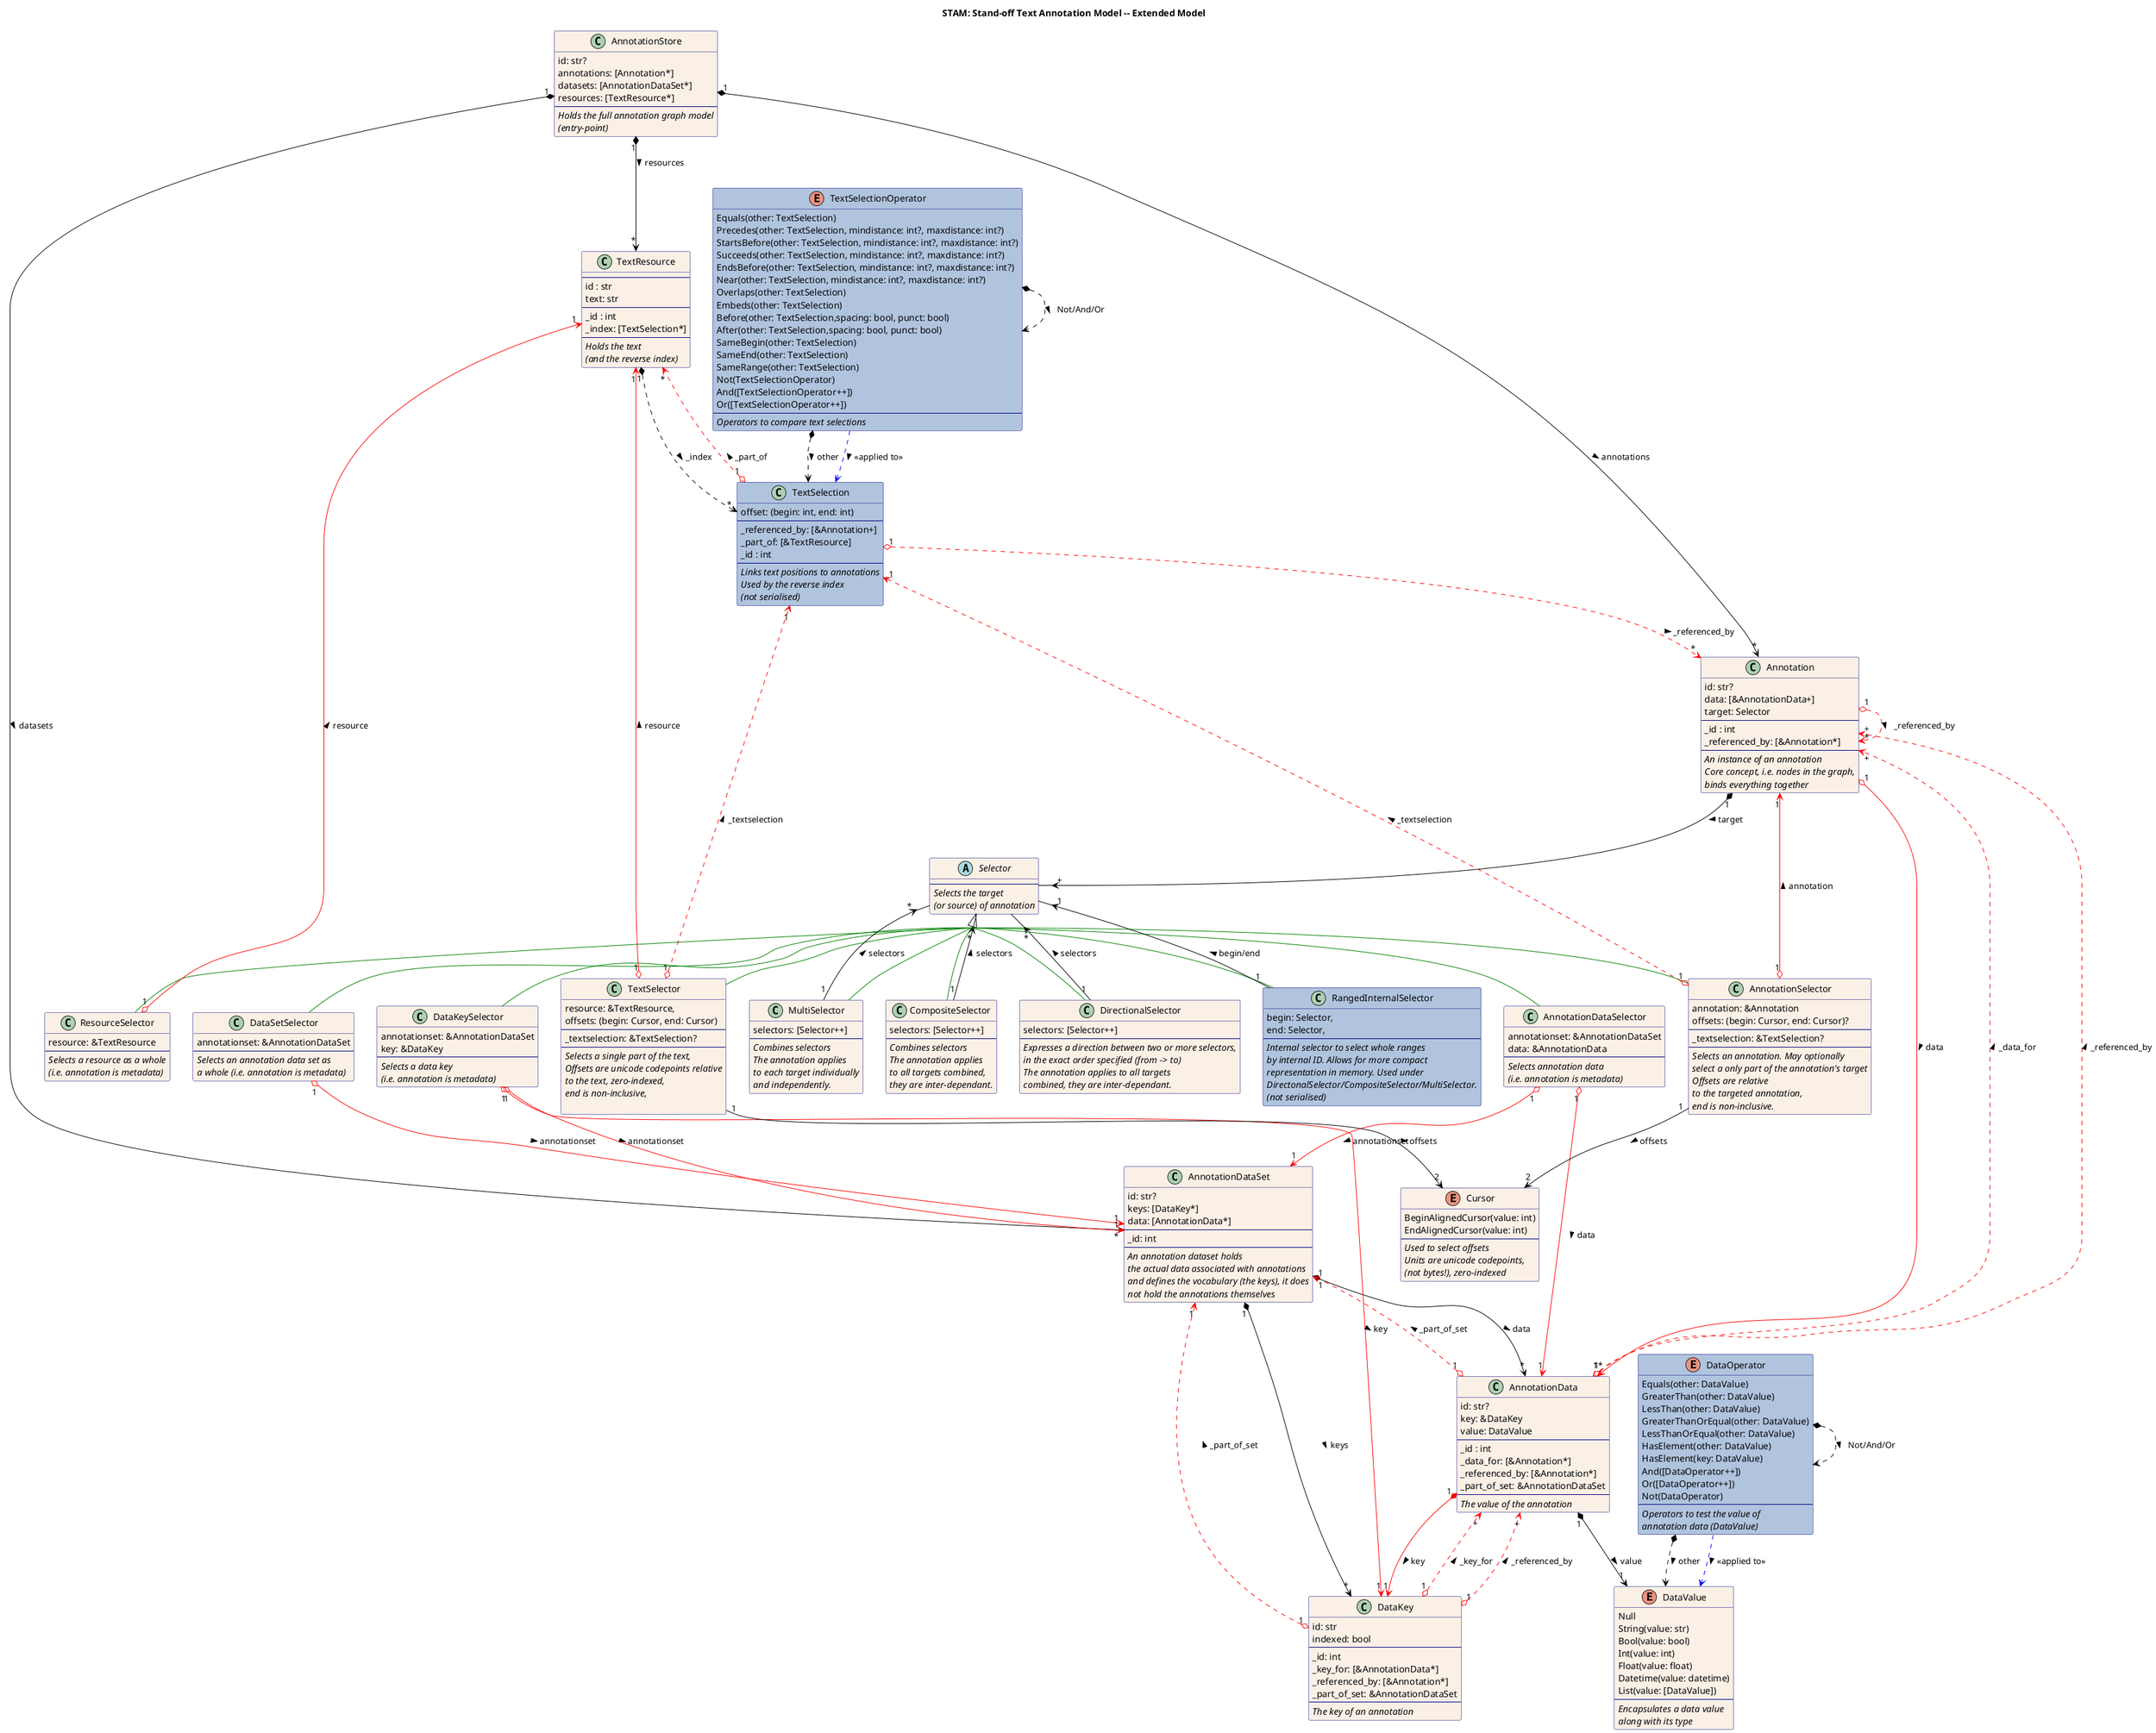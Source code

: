 @startuml
hide stereotype

skinparam class {
    BackgroundColor Linen
    ArrowColor Black
    BorderColor Navy

    BackgroundColor<<functional>> LightSteelBlue
}
skinparam groupInheritance 2

title "STAM: Stand-off Text Annotation Model -- Extended Model"

class TextResource {
    --
    id : str
    text: str
    --
    _id : int
    _index: [TextSelection*]
    --
    <i>Holds the text</i>
    <i>(and the reverse index)</i>
}

class TextSelection <<functional>> {
    offset: (begin: int, end: int)
    --
    _referenced_by: [&Annotation+]
    _part_of: [&TextResource]
    _id : int
    --
    <i>Links text positions to annotations</i>
    <i>Used by the reverse index</i>
    <i>(not serialised)</i>
}

class AnnotationStore {
    id: str?
    annotations: [Annotation*]
    datasets: [AnnotationDataSet*]
    resources: [TextResource*]
    --
    <i>Holds the full annotation graph model</i>
    <i>(entry-point)</i>
}

class AnnotationDataSet {
    id: str?
    keys: [DataKey*]
    data: [AnnotationData*]
    --
    _id: int
    --
    <i>An annotation dataset holds</i>
    <i>the actual data associated with annotations</i>
    <i>and defines the vocabulary (the keys), it does</i>
    <i>not hold the annotations themselves</i>
}

class Annotation {
    id: str?
    data: [&AnnotationData+]
    target: Selector
    --
    _id : int
    _referenced_by: [&Annotation*]
    --
    <i>An instance of an annotation</i>
    <i>Core concept, i.e. nodes in the graph,
    <i>binds everything together</i>
}

abstract class Selector {
    --
    <i>Selects the target</i>
    <i>(or source) of annotation</i>
}

class TextSelector {
    resource: &TextResource,
    offsets: (begin: Cursor, end: Cursor)
    --
    _textselection: &TextSelection?
    --
    <i>Selects a single part of the text,</i>
    <i>Offsets are unicode codepoints relative</i>
    <i>to the text, zero-indexed, </i>
    <i>end is non-inclusive,</i>

}

class ResourceSelector {
    resource: &TextResource
    ---
    <i>Selects a resource as a whole</i>
    <i>(i.e. annotation is metadata)</i>
}

class DataSetSelector {
    annotationset: &AnnotationDataSet
    --
    <i>Selects an annotation data set as</i>
    <i>a whole (i.e. annotation is metadata)</i>
}

class DataKeySelector {
    annotationset: &AnnotationDataSet
    key: &DataKey
    --
    <i>Selects a data key</i>
    <i>(i.e. annotation is metadata)</i>
}

class AnnotationDataSelector {
    annotationset: &AnnotationDataSet
    data: &AnnotationData
    --
    <i>Selects annotation data</i>
    <i>(i.e. annotation is metadata)</i>
}

class AnnotationSelector {
    annotation: &Annotation
    offsets: (begin: Cursor, end: Cursor)?
    --
    _textselection: &TextSelection?
    --
    <i>Selects an annotation. May optionally</i>
    <i>select a only part of the annotation's target</i>
    <i>Offsets are relative</i>
    <i>to the targeted annotation, </i>
    <i>end is non-inclusive.</i>
}

class MultiSelector {
    selectors: [Selector++]
    --
    <i>Combines selectors</i>
    <i>The annotation applies</i>
    <i>to each target individually</i>
    <i>and independently.</i>
}

class CompositeSelector {
    selectors: [Selector++]
    --
    <i>Combines selectors</i>
    <i>The annotation applies</i>
    <i>to all targets combined,</i>
    <i>they are inter-dependant.</i>
}

class DirectionalSelector {
    selectors: [Selector++]
    --
    <i>Expresses a direction between two or more selectors,</i>
    <i>in the exact order specified (from -> to)</i>
    <i>The annotation applies to all targets</i>
    <i>combined, they are inter-dependant.</i>
}

class RangedInternalSelector <<functional>> {
    begin: Selector,
    end: Selector,
    --
    <i>Internal selector to select whole ranges</i>
    <i>by internal ID. Allows for more compact</i> 
    <i>representation in memory. Used under</i>
    <i>DirectonalSelector/CompositeSelector/MultiSelector.</i>
    <i>(not serialised)</i>
}

Selector <|-[#green]- TextSelector
Selector <|-[#green]- ResourceSelector
Selector <|-[#green]- DataSetSelector
Selector <|-[#green]- DataKeySelector
Selector <|-[#green]- AnnotationDataSelector
Selector <|-[#green]- AnnotationSelector
Selector <|-[#green]- MultiSelector
Selector <|-[#green]- CompositeSelector
Selector <|-[#green]- DirectionalSelector
Selector <|.[#green]. RangedInternalSelector


class AnnotationData {
    id: str?
    key: &DataKey
    value: DataValue
    --
    _id : int
    _data_for: [&Annotation*]
    _referenced_by: [&Annotation*]
    _part_of_set: &AnnotationDataSet
    --
    <i>The value of the annotation</i>
}

class DataKey {
    id: str
    indexed: bool
    --
    _id: int
    _key_for: [&AnnotationData*]
    _referenced_by: [&Annotation*]
    _part_of_set: &AnnotationDataSet
    --
    <i>The key of an annotation</i>
}

enum DataValue {
    Null
    String(value: str)
    Bool(value: bool)
    Int(value: int)
    Float(value: float)
    Datetime(value: datetime)
    List(value: [DataValue])
    --
    <i>Encapsulates a data value</i>
    <i>along with its type</i>
}
' There is no Map() in DataValue, a Map should be expressed as an Annotation on an Annotation

enum Cursor {
    BeginAlignedCursor(value: int)
    EndAlignedCursor(value: int)
    --
    <i>Used to select offsets</i>
    <i>Units are unicode codepoints,</i>
    <i>(not bytes!), zero-indexed</i>
}

enum TextSelectionOperator <<functional>> {
    Equals(other: TextSelection)
    Precedes(other: TextSelection, mindistance: int?, maxdistance: int?)
    StartsBefore(other: TextSelection, mindistance: int?, maxdistance: int?)
    Succeeds(other: TextSelection, mindistance: int?, maxdistance: int?)
    EndsBefore(other: TextSelection, mindistance: int?, maxdistance: int?)
    Near(other: TextSelection, mindistance: int?, maxdistance: int?)
    Overlaps(other: TextSelection)
    Embeds(other: TextSelection)
    Before(other: TextSelection,spacing: bool, punct: bool)
    After(other: TextSelection,spacing: bool, punct: bool)
    SameBegin(other: TextSelection)
    SameEnd(other: TextSelection)
    SameRange(other: TextSelection)
    Not(TextSelectionOperator)
    And([TextSelectionOperator++])
    Or([TextSelectionOperator++])
    --
    <i>Operators to compare text selections</i>
}

enum DataOperator <<functional>> {
    Equals(other: DataValue)
    GreaterThan(other: DataValue)
    LessThan(other: DataValue)
    GreaterThanOrEqual(other: DataValue)
    LessThanOrEqual(other: DataValue)
    HasElement(other: DataValue)
    HasElement(key: DataValue)
    And([DataOperator++])
    Or([DataOperator++])
    Not(DataOperator)
    --
    <i>Operators to test the value of</i>
    <i>annotation data (DataValue)</i>
}

AnnotationStore "1" *--> "*" AnnotationDataSet : > datasets
AnnotationStore "1" *--> "*" TextResource : > resources
AnnotationStore "1" *--> "*" Annotation : > annotations

AnnotationDataSet "1" *--> "*" AnnotationData : > data
AnnotationDataSet "1" *--> "*" DataKey : > keys

Annotation "1" *--> "+" Selector : > target
Annotation "1" o-[#red]-> "*" AnnotationData : > data
Annotation "1" o.[#red].> "*" Annotation : > _referenced_by

AnnotationData "1" o.[#red].> "+" Annotation : > _data_for
AnnotationData "1" o.[#red].> "+" Annotation : > _referenced_by
AnnotationData "1" *--> "1" DataValue : > value
AnnotationData "1" *-[#red]-> "1" DataKey : > key
AnnotationData "1" o.[#red].> "1" AnnotationDataSet : > _part_of_set

TextSelector "1" o-[#red]-> "1" TextResource : > resource
TextSelector "1" o.[#red].> "1" TextSelection : > _textselection
AnnotationSelector "1" o.[#red].> "1" TextSelection : > _textselection
ResourceSelector "1" o-[#red]-> "1" TextResource : > resource
AnnotationSelector "1" o-[#red]-> "1" Annotation : > annotation
DataSetSelector "1" o-[#red]-> "1" AnnotationDataSet : > annotationset
DataKeySelector "1" o-[#red]-> "1" AnnotationDataSet : > annotationset
DataKeySelector "1" o-[#red]-> "1" DataKey : > key
AnnotationDataSelector "1" o-[#red]-> "1" AnnotationDataSet : > annotationset
AnnotationDataSelector "1" o-[#red]-> "1" AnnotationData : > data

DataKey "1" o.[#red].> "+" AnnotationData : > _key_for
DataKey "1" o.[#red].> "+" AnnotationData : > _referenced_by
DataKey "1" o.[#red].> "1" AnnotationDataSet : > _part_of_set

MultiSelector "1" --> "*" Selector : > selectors
CompositeSelector "1" --> "*" Selector : > selectors
DirectionalSelector "1" --> "*" Selector : > selectors
RangedInternalSelector "1" --> "1" Selector : > begin/end
TextSelector "1" --> "2" Cursor : > offsets
AnnotationSelector "1" --> "2" Cursor : > offsets

TextResource "1" *..> "*" TextSelection : > _index
TextSelection "1" o.[#red].> "*" Annotation : > _referenced_by
TextSelection "1" o.[#red].> "*" TextResource : > _part_of

TextSelectionOperator *..> TextSelection : > other
TextSelectionOperator .[#blue].> TextSelection : > <<applied to>>
TextSelectionOperator *..> TextSelectionOperator : > Not/And/Or

DataOperator .[#blue].> DataValue : > <<applied to>>
DataOperator *..> DataValue : > other
DataOperator *..> DataOperator : > Not/And/Or

@enduml
